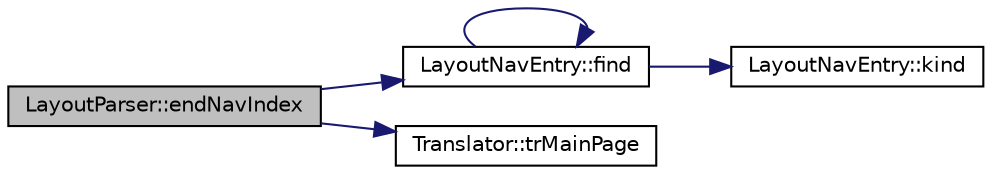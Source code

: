 digraph "LayoutParser::endNavIndex"
{
 // LATEX_PDF_SIZE
  edge [fontname="Helvetica",fontsize="10",labelfontname="Helvetica",labelfontsize="10"];
  node [fontname="Helvetica",fontsize="10",shape=record];
  rankdir="LR";
  Node1 [label="LayoutParser::endNavIndex",height=0.2,width=0.4,color="black", fillcolor="grey75", style="filled", fontcolor="black",tooltip=" "];
  Node1 -> Node2 [color="midnightblue",fontsize="10",style="solid",fontname="Helvetica"];
  Node2 [label="LayoutNavEntry::find",height=0.2,width=0.4,color="black", fillcolor="white", style="filled",URL="$structLayoutNavEntry.html#ab983afb4157621ae3548364755a75002",tooltip=" "];
  Node2 -> Node2 [color="midnightblue",fontsize="10",style="solid",fontname="Helvetica"];
  Node2 -> Node3 [color="midnightblue",fontsize="10",style="solid",fontname="Helvetica"];
  Node3 [label="LayoutNavEntry::kind",height=0.2,width=0.4,color="black", fillcolor="white", style="filled",URL="$structLayoutNavEntry.html#abc02648d40526f9a5675f78aac5f2773",tooltip=" "];
  Node1 -> Node4 [color="midnightblue",fontsize="10",style="solid",fontname="Helvetica"];
  Node4 [label="Translator::trMainPage",height=0.2,width=0.4,color="black", fillcolor="white", style="filled",URL="$classTranslator.html#ae315af2d9a5d19fb5df34e76c5b0a182",tooltip=" "];
}
